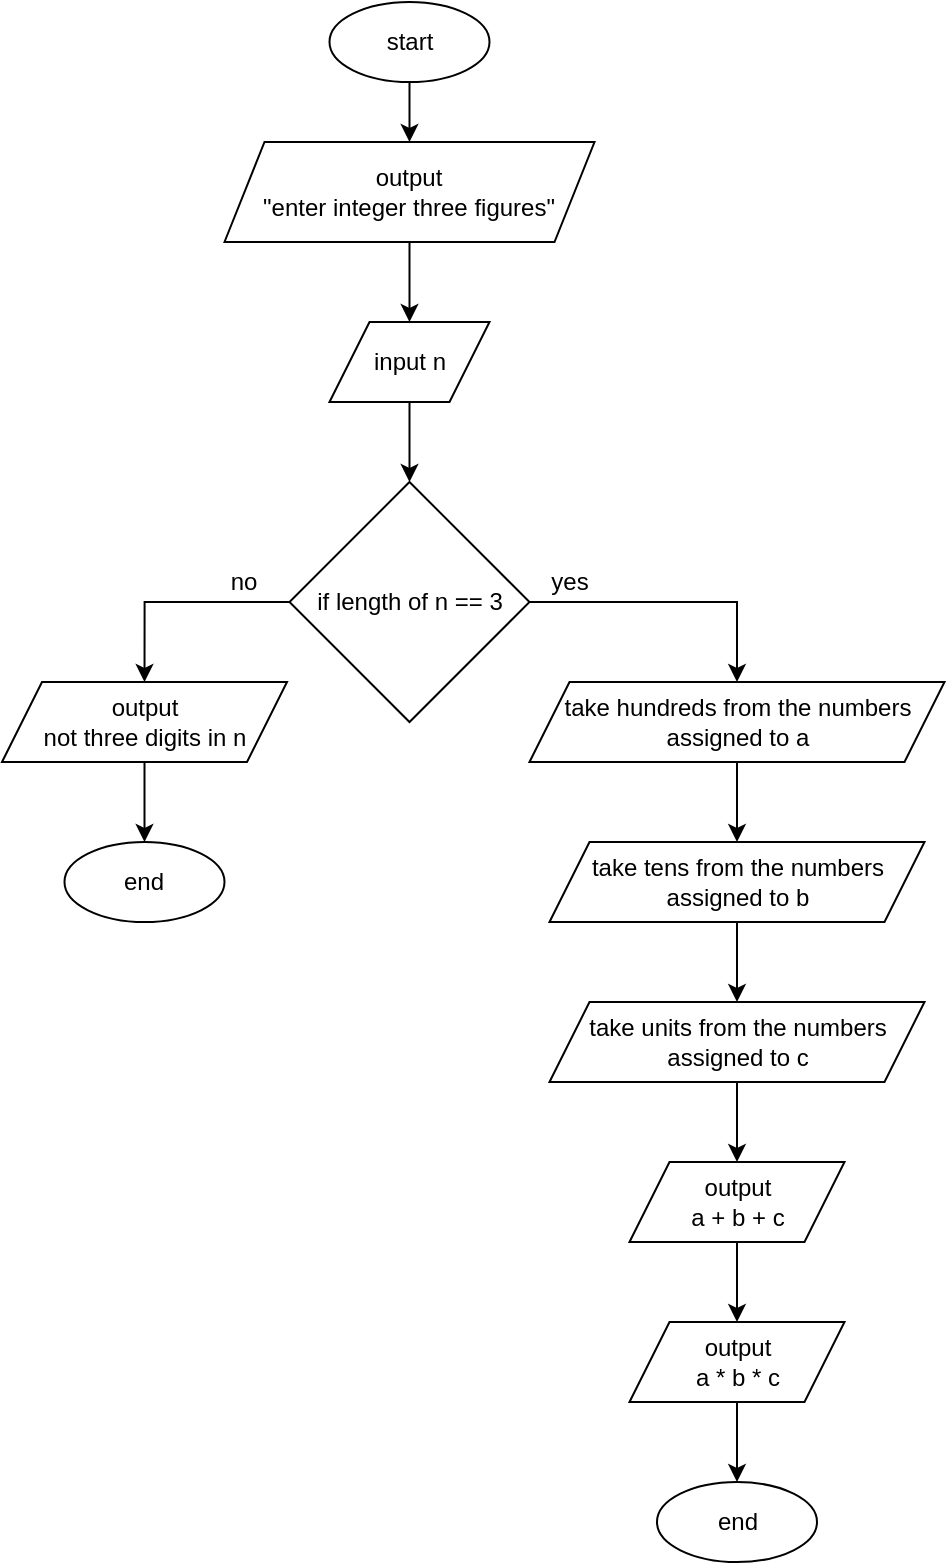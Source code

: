 <mxfile version="13.9.9" type="device" pages="5"><diagram id="C5RBs43oDa-KdzZeNtuy" name="task 1"><mxGraphModel dx="1673" dy="967" grid="0" gridSize="10" guides="1" tooltips="1" connect="1" arrows="1" fold="1" page="1" pageScale="1" pageWidth="827" pageHeight="1169" math="0" shadow="0"><root><mxCell id="WIyWlLk6GJQsqaUBKTNV-0"/><mxCell id="WIyWlLk6GJQsqaUBKTNV-1" parent="WIyWlLk6GJQsqaUBKTNV-0"/><mxCell id="ledafRFiBE2x599F9nxn-22" style="edgeStyle=orthogonalEdgeStyle;rounded=0;orthogonalLoop=1;jettySize=auto;html=1;exitX=0.5;exitY=1;exitDx=0;exitDy=0;entryX=0.5;entryY=0;entryDx=0;entryDy=0;" parent="WIyWlLk6GJQsqaUBKTNV-1" source="ledafRFiBE2x599F9nxn-1" target="ledafRFiBE2x599F9nxn-2" edge="1"><mxGeometry relative="1" as="geometry"/></mxCell><mxCell id="ledafRFiBE2x599F9nxn-1" value="output&lt;br&gt;&quot;enter integer three figures&quot;" style="shape=parallelogram;perimeter=parallelogramPerimeter;whiteSpace=wrap;html=1;fixedSize=1;" parent="WIyWlLk6GJQsqaUBKTNV-1" vertex="1"><mxGeometry x="211.25" y="84" width="185" height="50" as="geometry"/></mxCell><mxCell id="ledafRFiBE2x599F9nxn-23" style="edgeStyle=orthogonalEdgeStyle;rounded=0;orthogonalLoop=1;jettySize=auto;html=1;exitX=0.5;exitY=1;exitDx=0;exitDy=0;entryX=0.5;entryY=0;entryDx=0;entryDy=0;" parent="WIyWlLk6GJQsqaUBKTNV-1" source="ledafRFiBE2x599F9nxn-2" target="ledafRFiBE2x599F9nxn-7" edge="1"><mxGeometry relative="1" as="geometry"/></mxCell><mxCell id="ledafRFiBE2x599F9nxn-2" value="input n" style="shape=parallelogram;perimeter=parallelogramPerimeter;whiteSpace=wrap;html=1;fixedSize=1;" parent="WIyWlLk6GJQsqaUBKTNV-1" vertex="1"><mxGeometry x="263.75" y="174" width="80" height="40" as="geometry"/></mxCell><mxCell id="ledafRFiBE2x599F9nxn-40" style="edgeStyle=orthogonalEdgeStyle;rounded=0;orthogonalLoop=1;jettySize=auto;html=1;exitX=0;exitY=0.5;exitDx=0;exitDy=0;entryX=0.5;entryY=0;entryDx=0;entryDy=0;" parent="WIyWlLk6GJQsqaUBKTNV-1" source="ledafRFiBE2x599F9nxn-7" target="ledafRFiBE2x599F9nxn-38" edge="1"><mxGeometry relative="1" as="geometry"/></mxCell><mxCell id="ledafRFiBE2x599F9nxn-42" style="edgeStyle=orthogonalEdgeStyle;rounded=0;orthogonalLoop=1;jettySize=auto;html=1;exitX=1;exitY=0.5;exitDx=0;exitDy=0;entryX=0.5;entryY=0;entryDx=0;entryDy=0;" parent="WIyWlLk6GJQsqaUBKTNV-1" source="ledafRFiBE2x599F9nxn-7" target="ledafRFiBE2x599F9nxn-14" edge="1"><mxGeometry relative="1" as="geometry"/></mxCell><mxCell id="ledafRFiBE2x599F9nxn-7" value="if length of n == 3" style="rhombus;whiteSpace=wrap;html=1;" parent="WIyWlLk6GJQsqaUBKTNV-1" vertex="1"><mxGeometry x="243.75" y="254" width="120" height="120" as="geometry"/></mxCell><mxCell id="ledafRFiBE2x599F9nxn-8" value="end" style="ellipse;whiteSpace=wrap;html=1;" parent="WIyWlLk6GJQsqaUBKTNV-1" vertex="1"><mxGeometry x="131.25" y="434" width="80" height="40" as="geometry"/></mxCell><mxCell id="ledafRFiBE2x599F9nxn-27" style="edgeStyle=orthogonalEdgeStyle;rounded=0;orthogonalLoop=1;jettySize=auto;html=1;exitX=0.5;exitY=1;exitDx=0;exitDy=0;entryX=0.5;entryY=0;entryDx=0;entryDy=0;" parent="WIyWlLk6GJQsqaUBKTNV-1" edge="1"><mxGeometry relative="1" as="geometry"><mxPoint x="250" y="520" as="targetPoint"/></mxGeometry></mxCell><mxCell id="ledafRFiBE2x599F9nxn-29" style="edgeStyle=orthogonalEdgeStyle;rounded=0;orthogonalLoop=1;jettySize=auto;html=1;exitX=0.5;exitY=1;exitDx=0;exitDy=0;entryX=0.5;entryY=0;entryDx=0;entryDy=0;" parent="WIyWlLk6GJQsqaUBKTNV-1" source="ledafRFiBE2x599F9nxn-14" target="ledafRFiBE2x599F9nxn-15" edge="1"><mxGeometry relative="1" as="geometry"/></mxCell><mxCell id="ledafRFiBE2x599F9nxn-14" value="take hundreds from the numbers assigned to a" style="shape=parallelogram;perimeter=parallelogramPerimeter;whiteSpace=wrap;html=1;fixedSize=1;" parent="WIyWlLk6GJQsqaUBKTNV-1" vertex="1"><mxGeometry x="363.75" y="354" width="207.5" height="40" as="geometry"/></mxCell><mxCell id="ledafRFiBE2x599F9nxn-30" style="edgeStyle=orthogonalEdgeStyle;rounded=0;orthogonalLoop=1;jettySize=auto;html=1;exitX=0.5;exitY=1;exitDx=0;exitDy=0;entryX=0.5;entryY=0;entryDx=0;entryDy=0;" parent="WIyWlLk6GJQsqaUBKTNV-1" source="ledafRFiBE2x599F9nxn-15" target="ledafRFiBE2x599F9nxn-16" edge="1"><mxGeometry relative="1" as="geometry"/></mxCell><mxCell id="ledafRFiBE2x599F9nxn-15" value="take tens from the numbers assigned to b" style="shape=parallelogram;perimeter=parallelogramPerimeter;whiteSpace=wrap;html=1;fixedSize=1;" parent="WIyWlLk6GJQsqaUBKTNV-1" vertex="1"><mxGeometry x="373.75" y="434" width="187.5" height="40" as="geometry"/></mxCell><mxCell id="ledafRFiBE2x599F9nxn-31" style="edgeStyle=orthogonalEdgeStyle;rounded=0;orthogonalLoop=1;jettySize=auto;html=1;exitX=0.5;exitY=1;exitDx=0;exitDy=0;entryX=0.5;entryY=0;entryDx=0;entryDy=0;" parent="WIyWlLk6GJQsqaUBKTNV-1" source="ledafRFiBE2x599F9nxn-16" target="ledafRFiBE2x599F9nxn-17" edge="1"><mxGeometry relative="1" as="geometry"/></mxCell><mxCell id="ledafRFiBE2x599F9nxn-16" value="take units from the numbers assigned to c" style="shape=parallelogram;perimeter=parallelogramPerimeter;whiteSpace=wrap;html=1;fixedSize=1;" parent="WIyWlLk6GJQsqaUBKTNV-1" vertex="1"><mxGeometry x="373.75" y="514" width="187.5" height="40" as="geometry"/></mxCell><mxCell id="ledafRFiBE2x599F9nxn-36" style="edgeStyle=orthogonalEdgeStyle;rounded=0;orthogonalLoop=1;jettySize=auto;html=1;exitX=0.5;exitY=1;exitDx=0;exitDy=0;entryX=0.5;entryY=0;entryDx=0;entryDy=0;" parent="WIyWlLk6GJQsqaUBKTNV-1" source="ledafRFiBE2x599F9nxn-17" target="ledafRFiBE2x599F9nxn-18" edge="1"><mxGeometry relative="1" as="geometry"/></mxCell><mxCell id="ledafRFiBE2x599F9nxn-17" value="output&lt;br&gt;a + b + c" style="shape=parallelogram;perimeter=parallelogramPerimeter;whiteSpace=wrap;html=1;fixedSize=1;" parent="WIyWlLk6GJQsqaUBKTNV-1" vertex="1"><mxGeometry x="413.75" y="594" width="107.5" height="40" as="geometry"/></mxCell><mxCell id="ledafRFiBE2x599F9nxn-37" style="edgeStyle=orthogonalEdgeStyle;rounded=0;orthogonalLoop=1;jettySize=auto;html=1;exitX=0.5;exitY=1;exitDx=0;exitDy=0;entryX=0.5;entryY=0;entryDx=0;entryDy=0;" parent="WIyWlLk6GJQsqaUBKTNV-1" source="ledafRFiBE2x599F9nxn-18" target="ledafRFiBE2x599F9nxn-20" edge="1"><mxGeometry relative="1" as="geometry"/></mxCell><mxCell id="ledafRFiBE2x599F9nxn-18" value="output&lt;br&gt;a * b * c" style="shape=parallelogram;perimeter=parallelogramPerimeter;whiteSpace=wrap;html=1;fixedSize=1;" parent="WIyWlLk6GJQsqaUBKTNV-1" vertex="1"><mxGeometry x="413.75" y="674" width="107.5" height="40" as="geometry"/></mxCell><mxCell id="ledafRFiBE2x599F9nxn-21" style="edgeStyle=orthogonalEdgeStyle;rounded=0;orthogonalLoop=1;jettySize=auto;html=1;exitX=0.5;exitY=1;exitDx=0;exitDy=0;entryX=0.5;entryY=0;entryDx=0;entryDy=0;" parent="WIyWlLk6GJQsqaUBKTNV-1" source="ledafRFiBE2x599F9nxn-19" target="ledafRFiBE2x599F9nxn-1" edge="1"><mxGeometry relative="1" as="geometry"/></mxCell><mxCell id="ledafRFiBE2x599F9nxn-19" value="start" style="ellipse;whiteSpace=wrap;html=1;" parent="WIyWlLk6GJQsqaUBKTNV-1" vertex="1"><mxGeometry x="263.75" y="14" width="80" height="40" as="geometry"/></mxCell><mxCell id="ledafRFiBE2x599F9nxn-20" value="end" style="ellipse;whiteSpace=wrap;html=1;" parent="WIyWlLk6GJQsqaUBKTNV-1" vertex="1"><mxGeometry x="427.5" y="754" width="80" height="40" as="geometry"/></mxCell><mxCell id="ledafRFiBE2x599F9nxn-33" value="no" style="text;html=1;strokeColor=none;fillColor=none;align=center;verticalAlign=middle;whiteSpace=wrap;rounded=0;" parent="WIyWlLk6GJQsqaUBKTNV-1" vertex="1"><mxGeometry x="201.25" y="294" width="40" height="20" as="geometry"/></mxCell><mxCell id="ledafRFiBE2x599F9nxn-34" value="yes" style="text;html=1;strokeColor=none;fillColor=none;align=center;verticalAlign=middle;whiteSpace=wrap;rounded=0;" parent="WIyWlLk6GJQsqaUBKTNV-1" vertex="1"><mxGeometry x="363.75" y="294" width="40" height="20" as="geometry"/></mxCell><mxCell id="ledafRFiBE2x599F9nxn-41" style="edgeStyle=orthogonalEdgeStyle;rounded=0;orthogonalLoop=1;jettySize=auto;html=1;exitX=0.5;exitY=1;exitDx=0;exitDy=0;entryX=0.5;entryY=0;entryDx=0;entryDy=0;" parent="WIyWlLk6GJQsqaUBKTNV-1" source="ledafRFiBE2x599F9nxn-38" target="ledafRFiBE2x599F9nxn-8" edge="1"><mxGeometry relative="1" as="geometry"/></mxCell><mxCell id="ledafRFiBE2x599F9nxn-38" value="output&lt;br&gt;not three digits in n" style="shape=parallelogram;perimeter=parallelogramPerimeter;whiteSpace=wrap;html=1;fixedSize=1;" parent="WIyWlLk6GJQsqaUBKTNV-1" vertex="1"><mxGeometry x="100" y="354" width="142.5" height="40" as="geometry"/></mxCell></root></mxGraphModel></diagram><diagram id="2Rmm0gVbSF898TOSk1LZ" name="task 2"><mxGraphModel dx="1422" dy="822" grid="0" gridSize="10" guides="1" tooltips="1" connect="1" arrows="1" fold="1" page="1" pageScale="1" pageWidth="1654" pageHeight="2336" math="0" shadow="0"><root><mxCell id="oKVMtJgkv2ayE5PHKOMJ-0"/><mxCell id="oKVMtJgkv2ayE5PHKOMJ-1" parent="oKVMtJgkv2ayE5PHKOMJ-0"/><mxCell id="VQKLfqFPzF4-29T7gxQn-0" value="&lt;ol style=&quot;box-sizing: border-box ; margin-top: 0px ; margin-bottom: 10px ; color: rgb(44 , 45 , 48) ; font-family: &amp;#34;roboto&amp;#34; , &amp;#34;san francisco&amp;#34; , &amp;#34;helvetica neue&amp;#34; , &amp;#34;helvetica&amp;#34; , &amp;#34;arial&amp;#34; ; font-size: 15px ; background-color: rgb(255 , 255 , 255)&quot;&gt;&lt;li style=&quot;box-sizing: border-box&quot;&gt;Выполнить логические побитовые операции «И», «ИЛИ» и др. над числами 5 и 6. Выполнить над числом 5 побитовый сдвиг вправо и влево на два знака.&lt;/li&gt;&lt;/ol&gt;" style="text;html=1;strokeColor=none;fillColor=none;align=center;verticalAlign=middle;whiteSpace=wrap;rounded=0;" parent="oKVMtJgkv2ayE5PHKOMJ-1" vertex="1"><mxGeometry x="160" y="10" width="300" height="90" as="geometry"/></mxCell><mxCell id="TMh7J7PvM7B1XLag3JMB-10" style="edgeStyle=orthogonalEdgeStyle;rounded=0;orthogonalLoop=1;jettySize=auto;html=1;exitX=0.5;exitY=1;exitDx=0;exitDy=0;entryX=0.5;entryY=0;entryDx=0;entryDy=0;" edge="1" parent="oKVMtJgkv2ayE5PHKOMJ-1" source="c9JeEehtERW77LaMCZja-0" target="TMh7J7PvM7B1XLag3JMB-1"><mxGeometry relative="1" as="geometry"/></mxCell><mxCell id="c9JeEehtERW77LaMCZja-0" value="a = 5&lt;br&gt;b = 6" style="rounded=0;whiteSpace=wrap;html=1;" parent="oKVMtJgkv2ayE5PHKOMJ-1" vertex="1"><mxGeometry x="282.5" y="240" width="80" height="40" as="geometry"/></mxCell><mxCell id="TMh7J7PvM7B1XLag3JMB-9" style="edgeStyle=orthogonalEdgeStyle;rounded=0;orthogonalLoop=1;jettySize=auto;html=1;exitX=0.5;exitY=1;exitDx=0;exitDy=0;entryX=0.5;entryY=0;entryDx=0;entryDy=0;" edge="1" parent="oKVMtJgkv2ayE5PHKOMJ-1" source="c9JeEehtERW77LaMCZja-2" target="c9JeEehtERW77LaMCZja-0"><mxGeometry relative="1" as="geometry"/></mxCell><mxCell id="c9JeEehtERW77LaMCZja-2" value="start" style="ellipse;whiteSpace=wrap;html=1;" parent="oKVMtJgkv2ayE5PHKOMJ-1" vertex="1"><mxGeometry x="282.5" y="160" width="80" height="40" as="geometry"/></mxCell><mxCell id="TMh7J7PvM7B1XLag3JMB-11" style="edgeStyle=orthogonalEdgeStyle;rounded=0;orthogonalLoop=1;jettySize=auto;html=1;exitX=0.5;exitY=1;exitDx=0;exitDy=0;entryX=0.5;entryY=0;entryDx=0;entryDy=0;" edge="1" parent="oKVMtJgkv2ayE5PHKOMJ-1" source="TMh7J7PvM7B1XLag3JMB-1" target="TMh7J7PvM7B1XLag3JMB-2"><mxGeometry relative="1" as="geometry"/></mxCell><mxCell id="TMh7J7PvM7B1XLag3JMB-1" value="convert a and b to bit value" style="rounded=0;whiteSpace=wrap;html=1;" vertex="1" parent="oKVMtJgkv2ayE5PHKOMJ-1"><mxGeometry x="282.5" y="320" width="80" height="40" as="geometry"/></mxCell><mxCell id="TMh7J7PvM7B1XLag3JMB-12" style="edgeStyle=orthogonalEdgeStyle;rounded=0;orthogonalLoop=1;jettySize=auto;html=1;exitX=0.5;exitY=1;exitDx=0;exitDy=0;entryX=0.5;entryY=0;entryDx=0;entryDy=0;" edge="1" parent="oKVMtJgkv2ayE5PHKOMJ-1" source="TMh7J7PvM7B1XLag3JMB-2" target="TMh7J7PvM7B1XLag3JMB-4"><mxGeometry relative="1" as="geometry"/></mxCell><mxCell id="TMh7J7PvM7B1XLag3JMB-2" value="output&lt;br&gt;bit a - b010&lt;br&gt;bit a + b010" style="rounded=0;whiteSpace=wrap;html=1;" vertex="1" parent="oKVMtJgkv2ayE5PHKOMJ-1"><mxGeometry x="282.5" y="400" width="80" height="50" as="geometry"/></mxCell><mxCell id="TMh7J7PvM7B1XLag3JMB-13" style="edgeStyle=orthogonalEdgeStyle;rounded=0;orthogonalLoop=1;jettySize=auto;html=1;exitX=0.5;exitY=1;exitDx=0;exitDy=0;entryX=0.5;entryY=0;entryDx=0;entryDy=0;" edge="1" parent="oKVMtJgkv2ayE5PHKOMJ-1" source="TMh7J7PvM7B1XLag3JMB-4" target="TMh7J7PvM7B1XLag3JMB-5"><mxGeometry relative="1" as="geometry"/></mxCell><mxCell id="TMh7J7PvM7B1XLag3JMB-4" value="output a ^&amp;nbsp;b" style="shape=parallelogram;perimeter=parallelogramPerimeter;whiteSpace=wrap;html=1;fixedSize=1;" vertex="1" parent="oKVMtJgkv2ayE5PHKOMJ-1"><mxGeometry x="260" y="480" width="120" height="40" as="geometry"/></mxCell><mxCell id="TMh7J7PvM7B1XLag3JMB-14" style="edgeStyle=orthogonalEdgeStyle;rounded=0;orthogonalLoop=1;jettySize=auto;html=1;exitX=0.5;exitY=1;exitDx=0;exitDy=0;entryX=0.5;entryY=0;entryDx=0;entryDy=0;" edge="1" parent="oKVMtJgkv2ayE5PHKOMJ-1" source="TMh7J7PvM7B1XLag3JMB-5" target="TMh7J7PvM7B1XLag3JMB-6"><mxGeometry relative="1" as="geometry"/></mxCell><mxCell id="TMh7J7PvM7B1XLag3JMB-5" value="output a v b" style="shape=parallelogram;perimeter=parallelogramPerimeter;whiteSpace=wrap;html=1;fixedSize=1;" vertex="1" parent="oKVMtJgkv2ayE5PHKOMJ-1"><mxGeometry x="260" y="560" width="120" height="40" as="geometry"/></mxCell><mxCell id="TMh7J7PvM7B1XLag3JMB-15" style="edgeStyle=orthogonalEdgeStyle;rounded=0;orthogonalLoop=1;jettySize=auto;html=1;exitX=0.5;exitY=1;exitDx=0;exitDy=0;entryX=0.5;entryY=0;entryDx=0;entryDy=0;" edge="1" parent="oKVMtJgkv2ayE5PHKOMJ-1" source="TMh7J7PvM7B1XLag3JMB-6" target="TMh7J7PvM7B1XLag3JMB-8"><mxGeometry relative="1" as="geometry"/></mxCell><mxCell id="TMh7J7PvM7B1XLag3JMB-6" value="output a v !b" style="shape=parallelogram;perimeter=parallelogramPerimeter;whiteSpace=wrap;html=1;fixedSize=1;" vertex="1" parent="oKVMtJgkv2ayE5PHKOMJ-1"><mxGeometry x="260" y="640" width="120" height="40" as="geometry"/></mxCell><mxCell id="HSXEWF8HXi3A2mtt6Whi-1" style="edgeStyle=orthogonalEdgeStyle;rounded=0;orthogonalLoop=1;jettySize=auto;html=1;exitX=0.5;exitY=1;exitDx=0;exitDy=0;entryX=0.5;entryY=0;entryDx=0;entryDy=0;" edge="1" parent="oKVMtJgkv2ayE5PHKOMJ-1" source="TMh7J7PvM7B1XLag3JMB-7" target="HSXEWF8HXi3A2mtt6Whi-0"><mxGeometry relative="1" as="geometry"/></mxCell><mxCell id="TMh7J7PvM7B1XLag3JMB-7" value="output a&amp;nbsp;⊕ b" style="shape=parallelogram;perimeter=parallelogramPerimeter;whiteSpace=wrap;html=1;fixedSize=1;" vertex="1" parent="oKVMtJgkv2ayE5PHKOMJ-1"><mxGeometry x="260" y="800" width="120" height="40" as="geometry"/></mxCell><mxCell id="TMh7J7PvM7B1XLag3JMB-16" style="edgeStyle=orthogonalEdgeStyle;rounded=0;orthogonalLoop=1;jettySize=auto;html=1;exitX=0.5;exitY=1;exitDx=0;exitDy=0;entryX=0.5;entryY=0;entryDx=0;entryDy=0;" edge="1" parent="oKVMtJgkv2ayE5PHKOMJ-1" source="TMh7J7PvM7B1XLag3JMB-8" target="TMh7J7PvM7B1XLag3JMB-7"><mxGeometry relative="1" as="geometry"/></mxCell><mxCell id="TMh7J7PvM7B1XLag3JMB-8" value="output a ^ !b" style="shape=parallelogram;perimeter=parallelogramPerimeter;whiteSpace=wrap;html=1;fixedSize=1;" vertex="1" parent="oKVMtJgkv2ayE5PHKOMJ-1"><mxGeometry x="260" y="720" width="120" height="40" as="geometry"/></mxCell><mxCell id="HSXEWF8HXi3A2mtt6Whi-0" value="end" style="ellipse;whiteSpace=wrap;html=1;" vertex="1" parent="oKVMtJgkv2ayE5PHKOMJ-1"><mxGeometry x="280" y="880" width="80" height="40" as="geometry"/></mxCell></root></mxGraphModel></diagram><diagram id="xgeW_CUqOOLm4gruqHFY" name="task 5"><mxGraphModel dx="2012" dy="685" grid="0" gridSize="10" guides="1" tooltips="1" connect="1" arrows="1" fold="1" page="1" pageScale="1" pageWidth="827" pageHeight="1169" math="0" shadow="0"><root><mxCell id="I6QEC8PqPorJWU8NwVco-0"/><mxCell id="I6QEC8PqPorJWU8NwVco-1" parent="I6QEC8PqPorJWU8NwVco-0"/><mxCell id="I6QEC8PqPorJWU8NwVco-4" value="&lt;span style=&quot;color: rgb(44 , 45 , 48) ; font-family: &amp;#34;roboto&amp;#34; , &amp;#34;san francisco&amp;#34; , &amp;#34;helvetica neue&amp;#34; , &amp;#34;helvetica&amp;#34; , &amp;#34;arial&amp;#34; ; font-size: 15px ; text-align: left ; background-color: rgb(255 , 255 , 255)&quot;&gt;Пользователь вводит две буквы. Определить, на каких местах алфавита они стоят, и сколько между ними находится букв&lt;/span&gt;" style="text;html=1;strokeColor=none;fillColor=none;align=center;verticalAlign=middle;whiteSpace=wrap;rounded=0;" vertex="1" parent="I6QEC8PqPorJWU8NwVco-1"><mxGeometry x="-803" y="20" width="390" height="60" as="geometry"/></mxCell><mxCell id="WfTlTmfTut0vSR5X0RF9-0" style="edgeStyle=orthogonalEdgeStyle;rounded=0;orthogonalLoop=1;jettySize=auto;html=1;exitX=0.5;exitY=1;exitDx=0;exitDy=0;entryX=0.5;entryY=0;entryDx=0;entryDy=0;" edge="1" parent="I6QEC8PqPorJWU8NwVco-1" source="lolhHmyJm2adHtpJhtw6-0" target="lolhHmyJm2adHtpJhtw6-3"><mxGeometry relative="1" as="geometry"/></mxCell><mxCell id="lolhHmyJm2adHtpJhtw6-0" value="start" style="ellipse;whiteSpace=wrap;html=1;" vertex="1" parent="I6QEC8PqPorJWU8NwVco-1"><mxGeometry x="-600" y="120" width="80" height="40" as="geometry"/></mxCell><mxCell id="WfTlTmfTut0vSR5X0RF9-8" style="edgeStyle=orthogonalEdgeStyle;rounded=0;orthogonalLoop=1;jettySize=auto;html=1;exitX=0.5;exitY=1;exitDx=0;exitDy=0;entryX=0.5;entryY=0;entryDx=0;entryDy=0;" edge="1" parent="I6QEC8PqPorJWU8NwVco-1" source="lolhHmyJm2adHtpJhtw6-2" target="WfTlTmfTut0vSR5X0RF9-6"><mxGeometry relative="1" as="geometry"/></mxCell><mxCell id="lolhHmyJm2adHtpJhtw6-2" value="input&lt;br&gt;a, b" style="shape=parallelogram;perimeter=parallelogramPerimeter;whiteSpace=wrap;html=1;fixedSize=1;" vertex="1" parent="I6QEC8PqPorJWU8NwVco-1"><mxGeometry x="-620" y="280" width="120" height="40" as="geometry"/></mxCell><mxCell id="WfTlTmfTut0vSR5X0RF9-1" style="edgeStyle=orthogonalEdgeStyle;rounded=0;orthogonalLoop=1;jettySize=auto;html=1;exitX=0.5;exitY=1;exitDx=0;exitDy=0;entryX=0.5;entryY=0;entryDx=0;entryDy=0;" edge="1" parent="I6QEC8PqPorJWU8NwVco-1" source="lolhHmyJm2adHtpJhtw6-3" target="lolhHmyJm2adHtpJhtw6-2"><mxGeometry relative="1" as="geometry"/></mxCell><mxCell id="lolhHmyJm2adHtpJhtw6-3" value="output&lt;br&gt;&quot;enter two chars&quot;" style="shape=parallelogram;perimeter=parallelogramPerimeter;whiteSpace=wrap;html=1;fixedSize=1;" vertex="1" parent="I6QEC8PqPorJWU8NwVco-1"><mxGeometry x="-620" y="200" width="120" height="40" as="geometry"/></mxCell><mxCell id="WfTlTmfTut0vSR5X0RF9-3" style="edgeStyle=orthogonalEdgeStyle;rounded=0;orthogonalLoop=1;jettySize=auto;html=1;exitX=0.5;exitY=1;exitDx=0;exitDy=0;entryX=0.5;entryY=0;entryDx=0;entryDy=0;" edge="1" parent="I6QEC8PqPorJWU8NwVco-1" source="lolhHmyJm2adHtpJhtw6-4" target="lolhHmyJm2adHtpJhtw6-5"><mxGeometry relative="1" as="geometry"/></mxCell><mxCell id="lolhHmyJm2adHtpJhtw6-4" value="output&lt;br&gt;pos_a" style="shape=parallelogram;perimeter=parallelogramPerimeter;whiteSpace=wrap;html=1;fixedSize=1;" vertex="1" parent="I6QEC8PqPorJWU8NwVco-1"><mxGeometry x="-635" y="440" width="150" height="40" as="geometry"/></mxCell><mxCell id="WfTlTmfTut0vSR5X0RF9-4" style="edgeStyle=orthogonalEdgeStyle;rounded=0;orthogonalLoop=1;jettySize=auto;html=1;exitX=0.5;exitY=1;exitDx=0;exitDy=0;entryX=0.5;entryY=0;entryDx=0;entryDy=0;" edge="1" parent="I6QEC8PqPorJWU8NwVco-1" source="lolhHmyJm2adHtpJhtw6-5" target="lolhHmyJm2adHtpJhtw6-6"><mxGeometry relative="1" as="geometry"/></mxCell><mxCell id="lolhHmyJm2adHtpJhtw6-5" value="output&lt;br&gt;pos_b" style="shape=parallelogram;perimeter=parallelogramPerimeter;whiteSpace=wrap;html=1;fixedSize=1;" vertex="1" parent="I6QEC8PqPorJWU8NwVco-1"><mxGeometry x="-635" y="520" width="150" height="40" as="geometry"/></mxCell><mxCell id="WfTlTmfTut0vSR5X0RF9-5" style="edgeStyle=orthogonalEdgeStyle;rounded=0;orthogonalLoop=1;jettySize=auto;html=1;exitX=0.5;exitY=1;exitDx=0;exitDy=0;entryX=0.5;entryY=0;entryDx=0;entryDy=0;" edge="1" parent="I6QEC8PqPorJWU8NwVco-1" source="lolhHmyJm2adHtpJhtw6-6"><mxGeometry relative="1" as="geometry"><mxPoint x="-560" y="680" as="targetPoint"/></mxGeometry></mxCell><mxCell id="lolhHmyJm2adHtpJhtw6-6" value="output&lt;br&gt;|pos_a - pos_b + 1|" style="shape=parallelogram;perimeter=parallelogramPerimeter;whiteSpace=wrap;html=1;fixedSize=1;" vertex="1" parent="I6QEC8PqPorJWU8NwVco-1"><mxGeometry x="-642.5" y="600" width="165" height="40" as="geometry"/></mxCell><mxCell id="lolhHmyJm2adHtpJhtw6-8" value="end" style="ellipse;whiteSpace=wrap;html=1;" vertex="1" parent="I6QEC8PqPorJWU8NwVco-1"><mxGeometry x="-600" y="680" width="80" height="40" as="geometry"/></mxCell><mxCell id="WfTlTmfTut0vSR5X0RF9-9" style="edgeStyle=orthogonalEdgeStyle;rounded=0;orthogonalLoop=1;jettySize=auto;html=1;exitX=0.5;exitY=1;exitDx=0;exitDy=0;entryX=0.5;entryY=0;entryDx=0;entryDy=0;" edge="1" parent="I6QEC8PqPorJWU8NwVco-1" source="WfTlTmfTut0vSR5X0RF9-6" target="lolhHmyJm2adHtpJhtw6-4"><mxGeometry relative="1" as="geometry"/></mxCell><mxCell id="WfTlTmfTut0vSR5X0RF9-6" value="offset = 96&lt;br&gt;pos_a = position a - offset&lt;br&gt;pos_b = position b - offset" style="rounded=0;whiteSpace=wrap;html=1;" vertex="1" parent="I6QEC8PqPorJWU8NwVco-1"><mxGeometry x="-662.5" y="350" width="205" height="60" as="geometry"/></mxCell><mxCell id="WfTlTmfTut0vSR5X0RF9-7" value="&lt;span style=&quot;text-align: center&quot;&gt;offset = 96 //смещение в ascii коде&lt;/span&gt;" style="strokeWidth=2;html=1;shape=mxgraph.flowchart.annotation_2;align=left;labelPosition=right;pointerEvents=1;" vertex="1" parent="I6QEC8PqPorJWU8NwVco-1"><mxGeometry x="-457.5" y="365" width="20" height="30" as="geometry"/></mxCell></root></mxGraphModel></diagram><diagram id="tlX1RxhXCP938dka_oBo" name="task 6"><mxGraphModel dx="981" dy="567" grid="0" gridSize="10" guides="1" tooltips="1" connect="1" arrows="1" fold="1" page="1" pageScale="1" pageWidth="827" pageHeight="1169" math="0" shadow="0"><root><mxCell id="P3LfkF1bXWzCmgImnYDT-0"/><mxCell id="P3LfkF1bXWzCmgImnYDT-1" parent="P3LfkF1bXWzCmgImnYDT-0"/><mxCell id="P3LfkF1bXWzCmgImnYDT-2" value="&lt;ol style=&quot;box-sizing: border-box ; margin-top: 0px ; margin-bottom: 10px ; color: rgb(44 , 45 , 48) ; font-family: &amp;#34;roboto&amp;#34; , &amp;#34;san francisco&amp;#34; , &amp;#34;helvetica neue&amp;#34; , &amp;#34;helvetica&amp;#34; , &amp;#34;arial&amp;#34; ; font-size: 15px ; background-color: rgb(255 , 255 , 255)&quot;&gt;&lt;li style=&quot;box-sizing: border-box&quot;&gt;Пользователь вводит номер буквы в алфавите. Определить, какая это буква.&lt;/li&gt;&lt;/ol&gt;" style="text;html=1;strokeColor=none;fillColor=none;align=center;verticalAlign=middle;whiteSpace=wrap;rounded=0;" vertex="1" parent="P3LfkF1bXWzCmgImnYDT-1"><mxGeometry x="70" y="10" width="260" height="60" as="geometry"/></mxCell><mxCell id="w7EPjOk98tOlPFQQnJWJ-6" style="edgeStyle=orthogonalEdgeStyle;rounded=0;orthogonalLoop=1;jettySize=auto;html=1;exitX=0.5;exitY=1;exitDx=0;exitDy=0;entryX=0.5;entryY=0;entryDx=0;entryDy=0;" edge="1" parent="P3LfkF1bXWzCmgImnYDT-1" source="w7EPjOk98tOlPFQQnJWJ-0" target="w7EPjOk98tOlPFQQnJWJ-2"><mxGeometry relative="1" as="geometry"/></mxCell><mxCell id="w7EPjOk98tOlPFQQnJWJ-0" value="start" style="ellipse;whiteSpace=wrap;html=1;" vertex="1" parent="P3LfkF1bXWzCmgImnYDT-1"><mxGeometry x="160" y="80" width="80" height="40" as="geometry"/></mxCell><mxCell id="w7EPjOk98tOlPFQQnJWJ-8" style="edgeStyle=orthogonalEdgeStyle;rounded=0;orthogonalLoop=1;jettySize=auto;html=1;exitX=0.5;exitY=1;exitDx=0;exitDy=0;entryX=0.5;entryY=0;entryDx=0;entryDy=0;" edge="1" parent="P3LfkF1bXWzCmgImnYDT-1" source="w7EPjOk98tOlPFQQnJWJ-1" target="w7EPjOk98tOlPFQQnJWJ-5"><mxGeometry relative="1" as="geometry"/></mxCell><mxCell id="w7EPjOk98tOlPFQQnJWJ-1" value="input&lt;br&gt;integer a" style="shape=parallelogram;perimeter=parallelogramPerimeter;whiteSpace=wrap;html=1;fixedSize=1;" vertex="1" parent="P3LfkF1bXWzCmgImnYDT-1"><mxGeometry x="140" y="240" width="120" height="40" as="geometry"/></mxCell><mxCell id="w7EPjOk98tOlPFQQnJWJ-7" style="edgeStyle=orthogonalEdgeStyle;rounded=0;orthogonalLoop=1;jettySize=auto;html=1;exitX=0.5;exitY=1;exitDx=0;exitDy=0;entryX=0.5;entryY=0;entryDx=0;entryDy=0;" edge="1" parent="P3LfkF1bXWzCmgImnYDT-1" source="w7EPjOk98tOlPFQQnJWJ-2" target="w7EPjOk98tOlPFQQnJWJ-1"><mxGeometry relative="1" as="geometry"/></mxCell><mxCell id="w7EPjOk98tOlPFQQnJWJ-2" value="output&lt;br&gt;&quot;enter number of char&quot;" style="shape=parallelogram;perimeter=parallelogramPerimeter;whiteSpace=wrap;html=1;fixedSize=1;" vertex="1" parent="P3LfkF1bXWzCmgImnYDT-1"><mxGeometry x="110" y="160" width="180" height="40" as="geometry"/></mxCell><mxCell id="w7EPjOk98tOlPFQQnJWJ-10" style="edgeStyle=orthogonalEdgeStyle;rounded=0;orthogonalLoop=1;jettySize=auto;html=1;exitX=0.5;exitY=1;exitDx=0;exitDy=0;" edge="1" parent="P3LfkF1bXWzCmgImnYDT-1" source="w7EPjOk98tOlPFQQnJWJ-3" target="w7EPjOk98tOlPFQQnJWJ-4"><mxGeometry relative="1" as="geometry"/></mxCell><mxCell id="w7EPjOk98tOlPFQQnJWJ-3" value="output&lt;br&gt;a in ascii + offset" style="shape=parallelogram;perimeter=parallelogramPerimeter;whiteSpace=wrap;html=1;fixedSize=1;" vertex="1" parent="P3LfkF1bXWzCmgImnYDT-1"><mxGeometry x="130" y="400" width="140" height="40" as="geometry"/></mxCell><mxCell id="w7EPjOk98tOlPFQQnJWJ-4" value="end" style="ellipse;whiteSpace=wrap;html=1;" vertex="1" parent="P3LfkF1bXWzCmgImnYDT-1"><mxGeometry x="160" y="480" width="80" height="40" as="geometry"/></mxCell><mxCell id="w7EPjOk98tOlPFQQnJWJ-9" style="edgeStyle=orthogonalEdgeStyle;rounded=0;orthogonalLoop=1;jettySize=auto;html=1;exitX=0.5;exitY=1;exitDx=0;exitDy=0;entryX=0.5;entryY=0;entryDx=0;entryDy=0;" edge="1" parent="P3LfkF1bXWzCmgImnYDT-1" source="w7EPjOk98tOlPFQQnJWJ-5" target="w7EPjOk98tOlPFQQnJWJ-3"><mxGeometry relative="1" as="geometry"/></mxCell><mxCell id="w7EPjOk98tOlPFQQnJWJ-5" value="offset = 96" style="rounded=0;whiteSpace=wrap;html=1;" vertex="1" parent="P3LfkF1bXWzCmgImnYDT-1"><mxGeometry x="160" y="320" width="80" height="40" as="geometry"/></mxCell></root></mxGraphModel></diagram><diagram id="PRBr0vXr7gw8IqcFFOM3" name="task 9"><mxGraphModel dx="1422" dy="822" grid="0" gridSize="10" guides="1" tooltips="1" connect="1" arrows="1" fold="1" page="1" pageScale="1" pageWidth="827" pageHeight="1169" math="0" shadow="0"><root><mxCell id="FhDTtqfFmSAAH93Fe_mq-0"/><mxCell id="FhDTtqfFmSAAH93Fe_mq-1" parent="FhDTtqfFmSAAH93Fe_mq-0"/><mxCell id="FhDTtqfFmSAAH93Fe_mq-2" value="&lt;span style=&quot;color: rgb(44 , 45 , 48) ; font-family: &amp;#34;roboto&amp;#34; , &amp;#34;san francisco&amp;#34; , &amp;#34;helvetica neue&amp;#34; , &amp;#34;helvetica&amp;#34; , &amp;#34;arial&amp;#34; ; font-size: 15px ; text-align: left ; background-color: rgb(255 , 255 , 255)&quot;&gt;Вводятся три разных числа. Найти, какое из них является средним (больше одного, но меньше другого)&lt;/span&gt;" style="text;html=1;strokeColor=none;fillColor=none;align=center;verticalAlign=middle;whiteSpace=wrap;rounded=0;" vertex="1" parent="FhDTtqfFmSAAH93Fe_mq-1"><mxGeometry x="316" y="40" width="210" height="60" as="geometry"/></mxCell><mxCell id="l4ImoAdFk64xLxiLFfmP-0" style="edgeStyle=orthogonalEdgeStyle;rounded=0;orthogonalLoop=1;jettySize=auto;html=1;exitX=0.5;exitY=1;exitDx=0;exitDy=0;entryX=0.5;entryY=0;entryDx=0;entryDy=0;" edge="1" parent="FhDTtqfFmSAAH93Fe_mq-1" source="l4ImoAdFk64xLxiLFfmP-1" target="l4ImoAdFk64xLxiLFfmP-4"><mxGeometry relative="1" as="geometry"/></mxCell><mxCell id="l4ImoAdFk64xLxiLFfmP-1" value="start" style="ellipse;whiteSpace=wrap;html=1;" vertex="1" parent="FhDTtqfFmSAAH93Fe_mq-1"><mxGeometry x="396.75" y="120" width="80" height="40" as="geometry"/></mxCell><mxCell id="l4ImoAdFk64xLxiLFfmP-23" style="edgeStyle=orthogonalEdgeStyle;rounded=0;orthogonalLoop=1;jettySize=auto;html=1;exitX=0.5;exitY=1;exitDx=0;exitDy=0;entryX=0.5;entryY=0;entryDx=0;entryDy=0;" edge="1" parent="FhDTtqfFmSAAH93Fe_mq-1" source="l4ImoAdFk64xLxiLFfmP-2" target="l4ImoAdFk64xLxiLFfmP-6"><mxGeometry relative="1" as="geometry"/></mxCell><mxCell id="l4ImoAdFk64xLxiLFfmP-2" value="input&lt;br&gt;integer a, b, c" style="shape=parallelogram;perimeter=parallelogramPerimeter;whiteSpace=wrap;html=1;fixedSize=1;" vertex="1" parent="FhDTtqfFmSAAH93Fe_mq-1"><mxGeometry x="376.75" y="280" width="120" height="40" as="geometry"/></mxCell><mxCell id="l4ImoAdFk64xLxiLFfmP-3" style="edgeStyle=orthogonalEdgeStyle;rounded=0;orthogonalLoop=1;jettySize=auto;html=1;exitX=0.5;exitY=1;exitDx=0;exitDy=0;entryX=0.5;entryY=0;entryDx=0;entryDy=0;" edge="1" parent="FhDTtqfFmSAAH93Fe_mq-1" source="l4ImoAdFk64xLxiLFfmP-4" target="l4ImoAdFk64xLxiLFfmP-2"><mxGeometry relative="1" as="geometry"/></mxCell><mxCell id="l4ImoAdFk64xLxiLFfmP-4" value="output&lt;br&gt;&quot;enter different three numbers of char&quot;" style="shape=parallelogram;perimeter=parallelogramPerimeter;whiteSpace=wrap;html=1;fixedSize=1;" vertex="1" parent="FhDTtqfFmSAAH93Fe_mq-1"><mxGeometry x="321.75" y="200" width="230" height="40" as="geometry"/></mxCell><mxCell id="l4ImoAdFk64xLxiLFfmP-16" style="edgeStyle=orthogonalEdgeStyle;rounded=0;orthogonalLoop=1;jettySize=auto;html=1;exitX=0;exitY=0.5;exitDx=0;exitDy=0;entryX=0.5;entryY=0;entryDx=0;entryDy=0;" edge="1" parent="FhDTtqfFmSAAH93Fe_mq-1" source="l4ImoAdFk64xLxiLFfmP-6" target="l4ImoAdFk64xLxiLFfmP-8"><mxGeometry relative="1" as="geometry"/></mxCell><mxCell id="l4ImoAdFk64xLxiLFfmP-17" style="edgeStyle=orthogonalEdgeStyle;rounded=0;orthogonalLoop=1;jettySize=auto;html=1;exitX=0.5;exitY=1;exitDx=0;exitDy=0;entryX=0.5;entryY=0;entryDx=0;entryDy=0;" edge="1" parent="FhDTtqfFmSAAH93Fe_mq-1" source="l4ImoAdFk64xLxiLFfmP-6" target="l4ImoAdFk64xLxiLFfmP-9"><mxGeometry relative="1" as="geometry"/></mxCell><mxCell id="l4ImoAdFk64xLxiLFfmP-18" style="edgeStyle=orthogonalEdgeStyle;rounded=0;orthogonalLoop=1;jettySize=auto;html=1;exitX=1;exitY=0.5;exitDx=0;exitDy=0;" edge="1" parent="FhDTtqfFmSAAH93Fe_mq-1" source="l4ImoAdFk64xLxiLFfmP-6" target="l4ImoAdFk64xLxiLFfmP-10"><mxGeometry relative="1" as="geometry"/></mxCell><mxCell id="l4ImoAdFk64xLxiLFfmP-6" value="check mid value of nums" style="rhombus;whiteSpace=wrap;html=1;" vertex="1" parent="FhDTtqfFmSAAH93Fe_mq-1"><mxGeometry x="357.5" y="360" width="158.5" height="80" as="geometry"/></mxCell><mxCell id="l4ImoAdFk64xLxiLFfmP-19" style="edgeStyle=orthogonalEdgeStyle;rounded=0;orthogonalLoop=1;jettySize=auto;html=1;exitX=0.5;exitY=1;exitDx=0;exitDy=0;entryX=0.5;entryY=0;entryDx=0;entryDy=0;" edge="1" parent="FhDTtqfFmSAAH93Fe_mq-1" source="l4ImoAdFk64xLxiLFfmP-8" target="l4ImoAdFk64xLxiLFfmP-11"><mxGeometry relative="1" as="geometry"/></mxCell><mxCell id="l4ImoAdFk64xLxiLFfmP-8" value="output a" style="shape=parallelogram;perimeter=parallelogramPerimeter;whiteSpace=wrap;html=1;fixedSize=1;" vertex="1" parent="FhDTtqfFmSAAH93Fe_mq-1"><mxGeometry x="280" y="480" width="77.5" height="40" as="geometry"/></mxCell><mxCell id="l4ImoAdFk64xLxiLFfmP-21" style="edgeStyle=orthogonalEdgeStyle;rounded=0;orthogonalLoop=1;jettySize=auto;html=1;exitX=0.5;exitY=1;exitDx=0;exitDy=0;entryX=0.5;entryY=0;entryDx=0;entryDy=0;" edge="1" parent="FhDTtqfFmSAAH93Fe_mq-1" source="l4ImoAdFk64xLxiLFfmP-9" target="l4ImoAdFk64xLxiLFfmP-11"><mxGeometry relative="1" as="geometry"/></mxCell><mxCell id="l4ImoAdFk64xLxiLFfmP-9" value="output b" style="shape=parallelogram;perimeter=parallelogramPerimeter;whiteSpace=wrap;html=1;fixedSize=1;" vertex="1" parent="FhDTtqfFmSAAH93Fe_mq-1"><mxGeometry x="398" y="480" width="77.5" height="40" as="geometry"/></mxCell><mxCell id="l4ImoAdFk64xLxiLFfmP-22" style="edgeStyle=orthogonalEdgeStyle;rounded=0;orthogonalLoop=1;jettySize=auto;html=1;exitX=0.5;exitY=1;exitDx=0;exitDy=0;entryX=0.5;entryY=0;entryDx=0;entryDy=0;" edge="1" parent="FhDTtqfFmSAAH93Fe_mq-1" source="l4ImoAdFk64xLxiLFfmP-10" target="l4ImoAdFk64xLxiLFfmP-11"><mxGeometry relative="1" as="geometry"/></mxCell><mxCell id="l4ImoAdFk64xLxiLFfmP-10" value="output c" style="shape=parallelogram;perimeter=parallelogramPerimeter;whiteSpace=wrap;html=1;fixedSize=1;" vertex="1" parent="FhDTtqfFmSAAH93Fe_mq-1"><mxGeometry x="516" y="480" width="77.5" height="40" as="geometry"/></mxCell><mxCell id="l4ImoAdFk64xLxiLFfmP-11" value="end" style="ellipse;whiteSpace=wrap;html=1;" vertex="1" parent="FhDTtqfFmSAAH93Fe_mq-1"><mxGeometry x="396.75" y="565" width="80" height="40" as="geometry"/></mxCell><mxCell id="l4ImoAdFk64xLxiLFfmP-13" value="&amp;nbsp; c &amp;gt; a &amp;gt; b&lt;br&gt;or&lt;br&gt;&amp;nbsp; c &amp;lt; a &amp;lt; b" style="text;html=1;strokeColor=none;fillColor=none;align=center;verticalAlign=middle;whiteSpace=wrap;rounded=0;" vertex="1" parent="FhDTtqfFmSAAH93Fe_mq-1"><mxGeometry x="434.25" y="450" width="75.75" height="20" as="geometry"/></mxCell><mxCell id="l4ImoAdFk64xLxiLFfmP-14" value="a &amp;gt; b &amp;gt; c or a &amp;lt; b &amp;lt;c" style="text;html=1;strokeColor=none;fillColor=none;align=center;verticalAlign=middle;whiteSpace=wrap;rounded=0;" vertex="1" parent="FhDTtqfFmSAAH93Fe_mq-1"><mxGeometry x="230" y="380" width="127.5" height="20" as="geometry"/></mxCell><mxCell id="l4ImoAdFk64xLxiLFfmP-15" value="b &amp;gt; c &amp;gt; a or b &amp;lt; c &amp;lt; a" style="text;html=1;strokeColor=none;fillColor=none;align=center;verticalAlign=middle;whiteSpace=wrap;rounded=0;" vertex="1" parent="FhDTtqfFmSAAH93Fe_mq-1"><mxGeometry x="516" y="380" width="124" height="20" as="geometry"/></mxCell></root></mxGraphModel></diagram></mxfile>